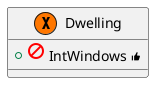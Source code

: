 {
  "sha1": "8wmcrywt3rjzmebjnpgcdr0m5kyxq5a",
  "insertion": {
    "when": "2024-05-30T20:48:21.538Z",
    "user": "plantuml@gmail.com"
  }
}
@startuml
class Dwelling <<(X,#FF7700)>> {
  +<size:24><color:red><&ban></color></size> IntWindows <&thumb-up>
}
@enduml

